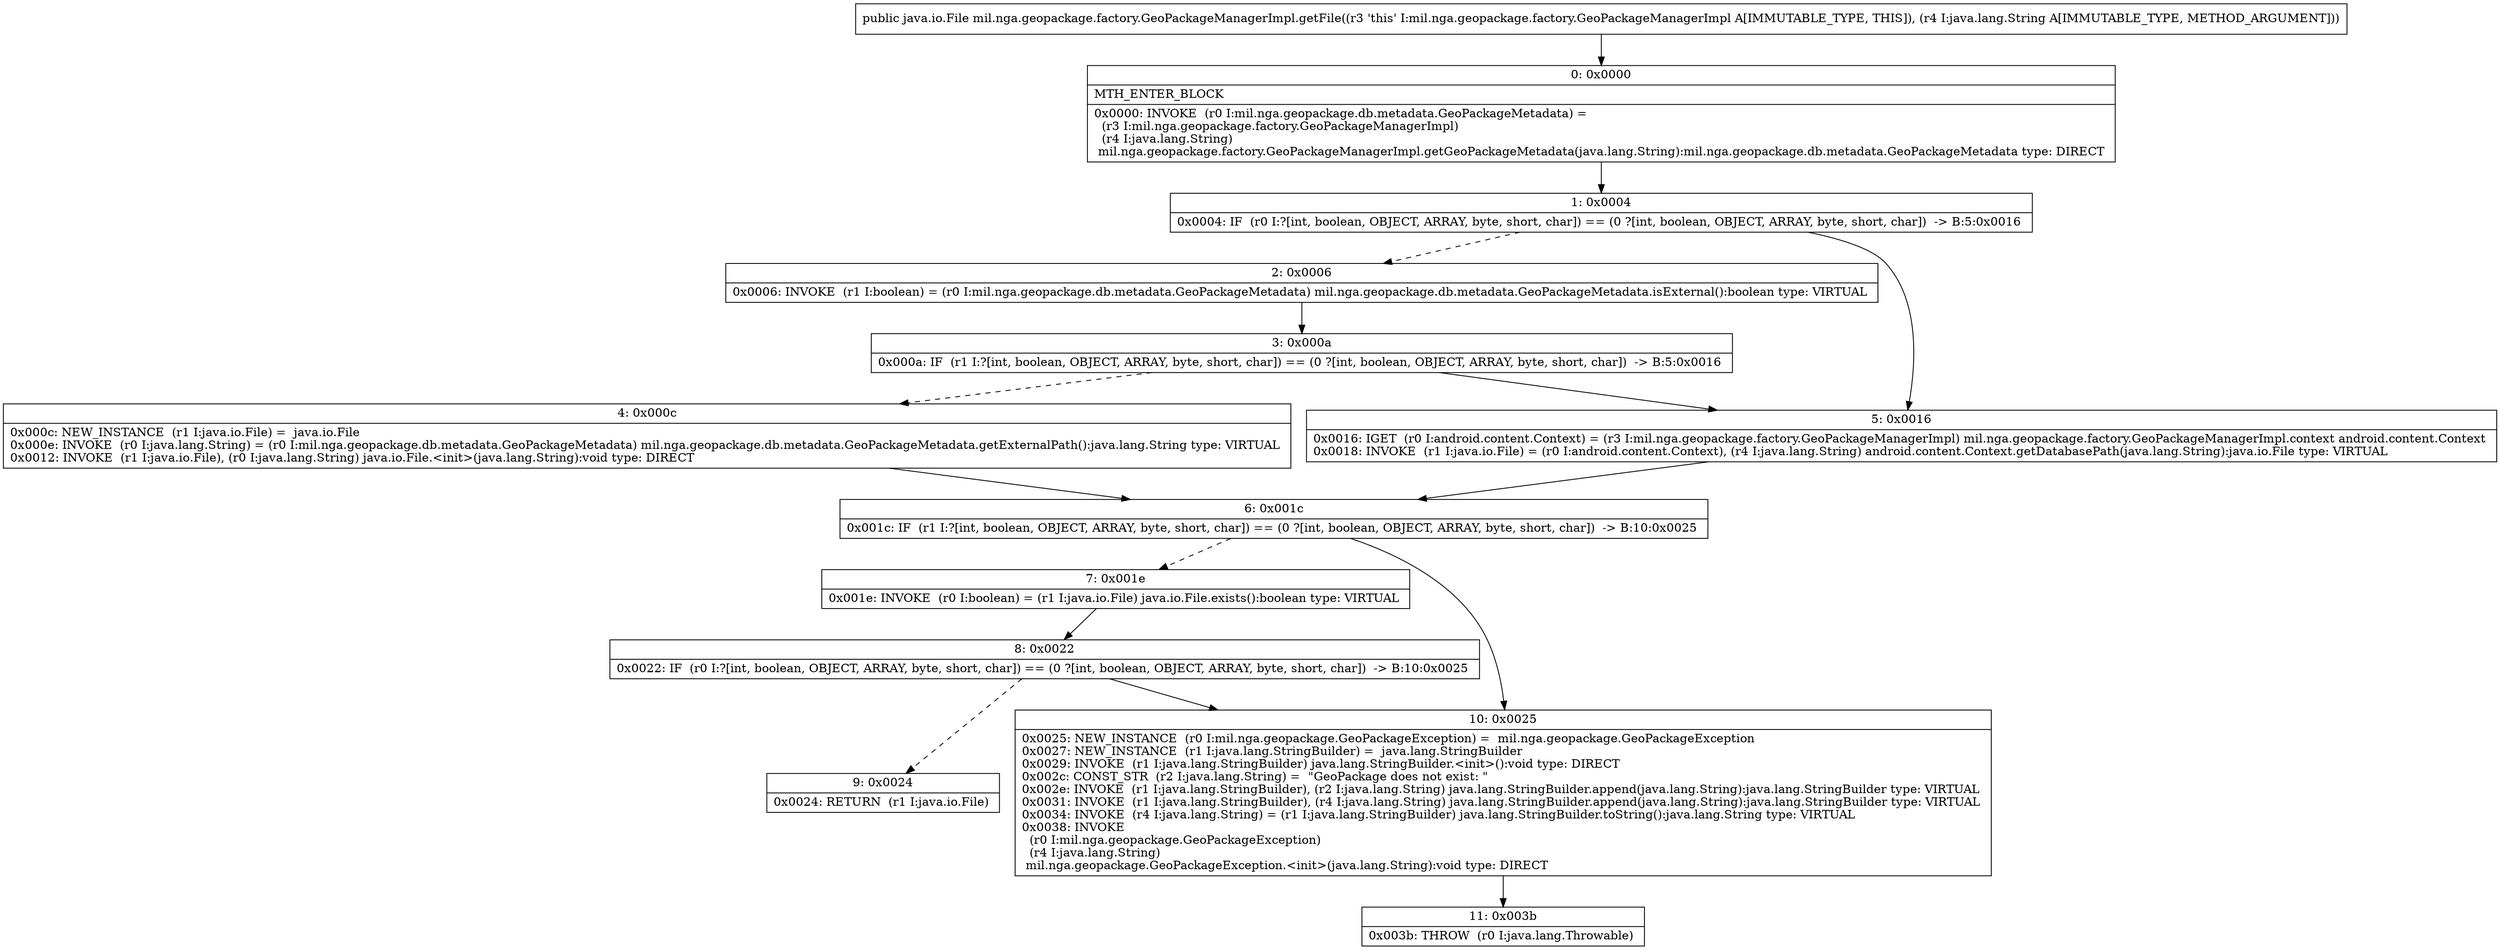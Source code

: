 digraph "CFG formil.nga.geopackage.factory.GeoPackageManagerImpl.getFile(Ljava\/lang\/String;)Ljava\/io\/File;" {
Node_0 [shape=record,label="{0\:\ 0x0000|MTH_ENTER_BLOCK\l|0x0000: INVOKE  (r0 I:mil.nga.geopackage.db.metadata.GeoPackageMetadata) = \l  (r3 I:mil.nga.geopackage.factory.GeoPackageManagerImpl)\l  (r4 I:java.lang.String)\l mil.nga.geopackage.factory.GeoPackageManagerImpl.getGeoPackageMetadata(java.lang.String):mil.nga.geopackage.db.metadata.GeoPackageMetadata type: DIRECT \l}"];
Node_1 [shape=record,label="{1\:\ 0x0004|0x0004: IF  (r0 I:?[int, boolean, OBJECT, ARRAY, byte, short, char]) == (0 ?[int, boolean, OBJECT, ARRAY, byte, short, char])  \-\> B:5:0x0016 \l}"];
Node_2 [shape=record,label="{2\:\ 0x0006|0x0006: INVOKE  (r1 I:boolean) = (r0 I:mil.nga.geopackage.db.metadata.GeoPackageMetadata) mil.nga.geopackage.db.metadata.GeoPackageMetadata.isExternal():boolean type: VIRTUAL \l}"];
Node_3 [shape=record,label="{3\:\ 0x000a|0x000a: IF  (r1 I:?[int, boolean, OBJECT, ARRAY, byte, short, char]) == (0 ?[int, boolean, OBJECT, ARRAY, byte, short, char])  \-\> B:5:0x0016 \l}"];
Node_4 [shape=record,label="{4\:\ 0x000c|0x000c: NEW_INSTANCE  (r1 I:java.io.File) =  java.io.File \l0x000e: INVOKE  (r0 I:java.lang.String) = (r0 I:mil.nga.geopackage.db.metadata.GeoPackageMetadata) mil.nga.geopackage.db.metadata.GeoPackageMetadata.getExternalPath():java.lang.String type: VIRTUAL \l0x0012: INVOKE  (r1 I:java.io.File), (r0 I:java.lang.String) java.io.File.\<init\>(java.lang.String):void type: DIRECT \l}"];
Node_5 [shape=record,label="{5\:\ 0x0016|0x0016: IGET  (r0 I:android.content.Context) = (r3 I:mil.nga.geopackage.factory.GeoPackageManagerImpl) mil.nga.geopackage.factory.GeoPackageManagerImpl.context android.content.Context \l0x0018: INVOKE  (r1 I:java.io.File) = (r0 I:android.content.Context), (r4 I:java.lang.String) android.content.Context.getDatabasePath(java.lang.String):java.io.File type: VIRTUAL \l}"];
Node_6 [shape=record,label="{6\:\ 0x001c|0x001c: IF  (r1 I:?[int, boolean, OBJECT, ARRAY, byte, short, char]) == (0 ?[int, boolean, OBJECT, ARRAY, byte, short, char])  \-\> B:10:0x0025 \l}"];
Node_7 [shape=record,label="{7\:\ 0x001e|0x001e: INVOKE  (r0 I:boolean) = (r1 I:java.io.File) java.io.File.exists():boolean type: VIRTUAL \l}"];
Node_8 [shape=record,label="{8\:\ 0x0022|0x0022: IF  (r0 I:?[int, boolean, OBJECT, ARRAY, byte, short, char]) == (0 ?[int, boolean, OBJECT, ARRAY, byte, short, char])  \-\> B:10:0x0025 \l}"];
Node_9 [shape=record,label="{9\:\ 0x0024|0x0024: RETURN  (r1 I:java.io.File) \l}"];
Node_10 [shape=record,label="{10\:\ 0x0025|0x0025: NEW_INSTANCE  (r0 I:mil.nga.geopackage.GeoPackageException) =  mil.nga.geopackage.GeoPackageException \l0x0027: NEW_INSTANCE  (r1 I:java.lang.StringBuilder) =  java.lang.StringBuilder \l0x0029: INVOKE  (r1 I:java.lang.StringBuilder) java.lang.StringBuilder.\<init\>():void type: DIRECT \l0x002c: CONST_STR  (r2 I:java.lang.String) =  \"GeoPackage does not exist: \" \l0x002e: INVOKE  (r1 I:java.lang.StringBuilder), (r2 I:java.lang.String) java.lang.StringBuilder.append(java.lang.String):java.lang.StringBuilder type: VIRTUAL \l0x0031: INVOKE  (r1 I:java.lang.StringBuilder), (r4 I:java.lang.String) java.lang.StringBuilder.append(java.lang.String):java.lang.StringBuilder type: VIRTUAL \l0x0034: INVOKE  (r4 I:java.lang.String) = (r1 I:java.lang.StringBuilder) java.lang.StringBuilder.toString():java.lang.String type: VIRTUAL \l0x0038: INVOKE  \l  (r0 I:mil.nga.geopackage.GeoPackageException)\l  (r4 I:java.lang.String)\l mil.nga.geopackage.GeoPackageException.\<init\>(java.lang.String):void type: DIRECT \l}"];
Node_11 [shape=record,label="{11\:\ 0x003b|0x003b: THROW  (r0 I:java.lang.Throwable) \l}"];
MethodNode[shape=record,label="{public java.io.File mil.nga.geopackage.factory.GeoPackageManagerImpl.getFile((r3 'this' I:mil.nga.geopackage.factory.GeoPackageManagerImpl A[IMMUTABLE_TYPE, THIS]), (r4 I:java.lang.String A[IMMUTABLE_TYPE, METHOD_ARGUMENT])) }"];
MethodNode -> Node_0;
Node_0 -> Node_1;
Node_1 -> Node_2[style=dashed];
Node_1 -> Node_5;
Node_2 -> Node_3;
Node_3 -> Node_4[style=dashed];
Node_3 -> Node_5;
Node_4 -> Node_6;
Node_5 -> Node_6;
Node_6 -> Node_7[style=dashed];
Node_6 -> Node_10;
Node_7 -> Node_8;
Node_8 -> Node_9[style=dashed];
Node_8 -> Node_10;
Node_10 -> Node_11;
}

